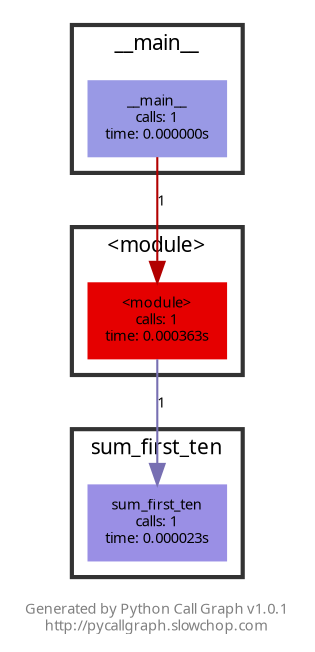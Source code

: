 digraph G {

    // Attributes
    graph [ overlap = "scalexy", fontname = "Verdana", fontsize = "7", fontcolor = "#0000007f", label = "Generated by Python Call Graph v1.0.1\nhttp://pycallgraph.slowchop.com" ];
    node [ fontname = "Verdana", fontsize = "7", fontcolor = "#000000ff", style = "filled", shape = "rect" ];
    edge [ fontname = "Verdana", fontsize = "7", fontcolor = "#000000ff" ];

    // Groups
    subgraph "cluster___main__" { "__main__"; label = "__main__"; fontsize = "10"; fontcolor = "black"; style = "bold"; color="#000000cc"; }
    subgraph "cluster_<module>" { "<module>"; label = "<module>"; fontsize = "10"; fontcolor = "black"; style = "bold"; color="#000000cc"; }
    subgraph "cluster_sum_first_ten" { "sum_first_ten"; label = "sum_first_ten"; fontsize = "10"; fontcolor = "black"; style = "bold"; color="#000000cc"; }

    // Nodes
    "__main__" [color = "#9999e5ff", label = "__main__\ncalls: 1\ntime: 0.000000s"];
    "<module>" [color = "#e50000ff", label = "<module>\ncalls: 1\ntime: 0.000363s"];
    "sum_first_ten" [color = "#9a8fe5ff", label = "sum_first_ten\ncalls: 1\ntime: 0.000023s"];

    // Edges
    "__main__" -> "<module>" [color = "#b20000ff", label = "1"];
    "<module>" -> "sum_first_ten" [color = "#776fb2ff", label = "1"];

}